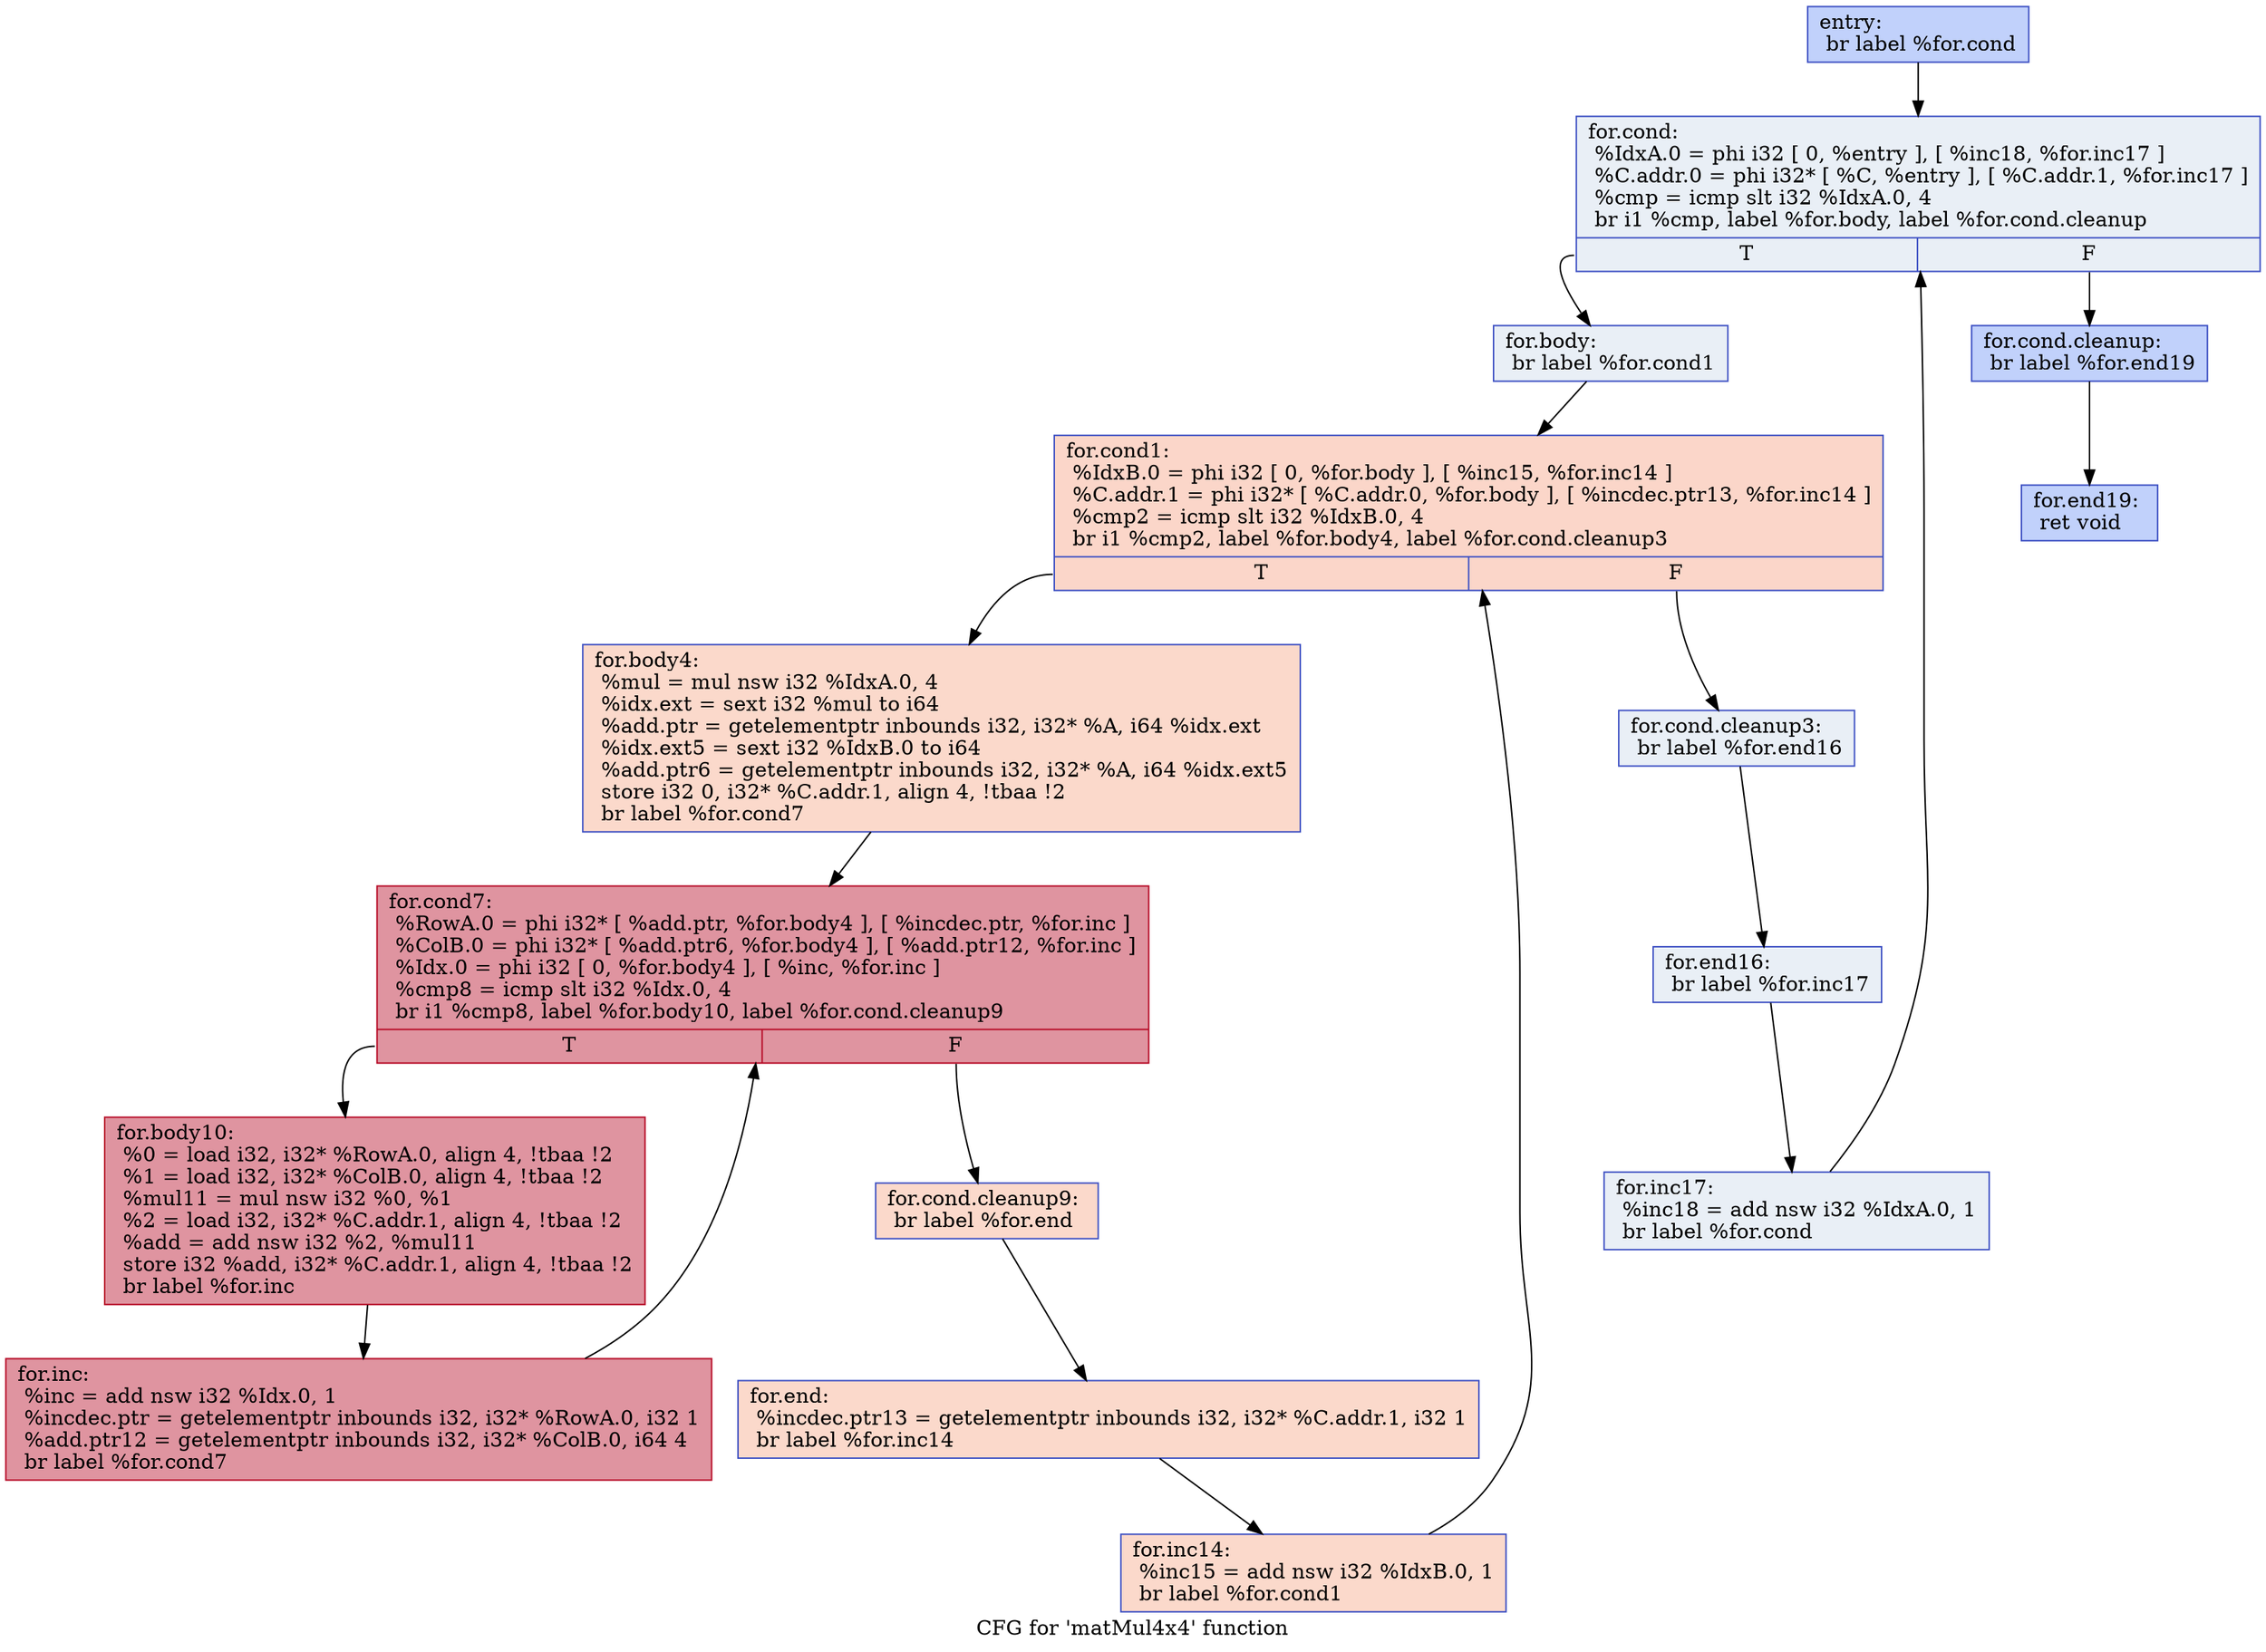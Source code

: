 digraph "CFG for 'matMul4x4' function" {
	label="CFG for 'matMul4x4' function";

	Node0x11620c0 [shape=record,color="#3d50c3ff", style=filled, fillcolor="#7396f570",label="{entry:\l  br label %for.cond\l}"];
	Node0x11620c0 -> Node0x1162170;
	Node0x1162170 [shape=record,color="#3d50c3ff", style=filled, fillcolor="#cedaeb70",label="{for.cond:                                         \l  %IdxA.0 = phi i32 [ 0, %entry ], [ %inc18, %for.inc17 ]\l  %C.addr.0 = phi i32* [ %C, %entry ], [ %C.addr.1, %for.inc17 ]\l  %cmp = icmp slt i32 %IdxA.0, 4\l  br i1 %cmp, label %for.body, label %for.cond.cleanup\l|{<s0>T|<s1>F}}"];
	Node0x1162170:s0 -> Node0x1162c60;
	Node0x1162170:s1 -> Node0x1162d70;
	Node0x1162d70 [shape=record,color="#3d50c3ff", style=filled, fillcolor="#7396f570",label="{for.cond.cleanup:                                 \l  br label %for.end19\l}"];
	Node0x1162d70 -> Node0x1162f50;
	Node0x1162c60 [shape=record,color="#3d50c3ff", style=filled, fillcolor="#cedaeb70",label="{for.body:                                         \l  br label %for.cond1\l}"];
	Node0x1162c60 -> Node0x1163010;
	Node0x1163010 [shape=record,color="#3d50c3ff", style=filled, fillcolor="#f6a38570",label="{for.cond1:                                        \l  %IdxB.0 = phi i32 [ 0, %for.body ], [ %inc15, %for.inc14 ]\l  %C.addr.1 = phi i32* [ %C.addr.0, %for.body ], [ %incdec.ptr13, %for.inc14 ]\l  %cmp2 = icmp slt i32 %IdxB.0, 4\l  br i1 %cmp2, label %for.body4, label %for.cond.cleanup3\l|{<s0>T|<s1>F}}"];
	Node0x1163010:s0 -> Node0x11635e0;
	Node0x1163010:s1 -> Node0x1163660;
	Node0x1163660 [shape=record,color="#3d50c3ff", style=filled, fillcolor="#cedaeb70",label="{for.cond.cleanup3:                                \l  br label %for.end16\l}"];
	Node0x1163660 -> Node0x1163840;
	Node0x11635e0 [shape=record,color="#3d50c3ff", style=filled, fillcolor="#f7a88970",label="{for.body4:                                        \l  %mul = mul nsw i32 %IdxA.0, 4\l  %idx.ext = sext i32 %mul to i64\l  %add.ptr = getelementptr inbounds i32, i32* %A, i64 %idx.ext\l  %idx.ext5 = sext i32 %IdxB.0 to i64\l  %add.ptr6 = getelementptr inbounds i32, i32* %A, i64 %idx.ext5\l  store i32 0, i32* %C.addr.1, align 4, !tbaa !2\l  br label %for.cond7\l}"];
	Node0x11635e0 -> Node0x11a1f00;
	Node0x11a1f00 [shape=record,color="#b70d28ff", style=filled, fillcolor="#b70d2870",label="{for.cond7:                                        \l  %RowA.0 = phi i32* [ %add.ptr, %for.body4 ], [ %incdec.ptr, %for.inc ]\l  %ColB.0 = phi i32* [ %add.ptr6, %for.body4 ], [ %add.ptr12, %for.inc ]\l  %Idx.0 = phi i32 [ 0, %for.body4 ], [ %inc, %for.inc ]\l  %cmp8 = icmp slt i32 %Idx.0, 4\l  br i1 %cmp8, label %for.body10, label %for.cond.cleanup9\l|{<s0>T|<s1>F}}"];
	Node0x11a1f00:s0 -> Node0x11a2520;
	Node0x11a1f00:s1 -> Node0x11a2630;
	Node0x11a2630 [shape=record,color="#3d50c3ff", style=filled, fillcolor="#f7a88970",label="{for.cond.cleanup9:                                \l  br label %for.end\l}"];
	Node0x11a2630 -> Node0x11a2810;
	Node0x11a2520 [shape=record,color="#b70d28ff", style=filled, fillcolor="#b70d2870",label="{for.body10:                                       \l  %0 = load i32, i32* %RowA.0, align 4, !tbaa !2\l  %1 = load i32, i32* %ColB.0, align 4, !tbaa !2\l  %mul11 = mul nsw i32 %0, %1\l  %2 = load i32, i32* %C.addr.1, align 4, !tbaa !2\l  %add = add nsw i32 %2, %mul11\l  store i32 %add, i32* %C.addr.1, align 4, !tbaa !2\l  br label %for.inc\l}"];
	Node0x11a2520 -> Node0x11a2050;
	Node0x11a2050 [shape=record,color="#b70d28ff", style=filled, fillcolor="#b70d2870",label="{for.inc:                                          \l  %inc = add nsw i32 %Idx.0, 1\l  %incdec.ptr = getelementptr inbounds i32, i32* %RowA.0, i32 1\l  %add.ptr12 = getelementptr inbounds i32, i32* %ColB.0, i64 4\l  br label %for.cond7\l}"];
	Node0x11a2050 -> Node0x11a1f00;
	Node0x11a2810 [shape=record,color="#3d50c3ff", style=filled, fillcolor="#f7a88970",label="{for.end:                                          \l  %incdec.ptr13 = getelementptr inbounds i32, i32* %C.addr.1, i32 1\l  br label %for.inc14\l}"];
	Node0x11a2810 -> Node0x11632a0;
	Node0x11632a0 [shape=record,color="#3d50c3ff", style=filled, fillcolor="#f7a88970",label="{for.inc14:                                        \l  %inc15 = add nsw i32 %IdxB.0, 1\l  br label %for.cond1\l}"];
	Node0x11632a0 -> Node0x1163010;
	Node0x1163840 [shape=record,color="#3d50c3ff", style=filled, fillcolor="#cedaeb70",label="{for.end16:                                        \l  br label %for.inc17\l}"];
	Node0x1163840 -> Node0x11628c0;
	Node0x11628c0 [shape=record,color="#3d50c3ff", style=filled, fillcolor="#cedaeb70",label="{for.inc17:                                        \l  %inc18 = add nsw i32 %IdxA.0, 1\l  br label %for.cond\l}"];
	Node0x11628c0 -> Node0x1162170;
	Node0x1162f50 [shape=record,color="#3d50c3ff", style=filled, fillcolor="#7396f570",label="{for.end19:                                        \l  ret void\l}"];
}
